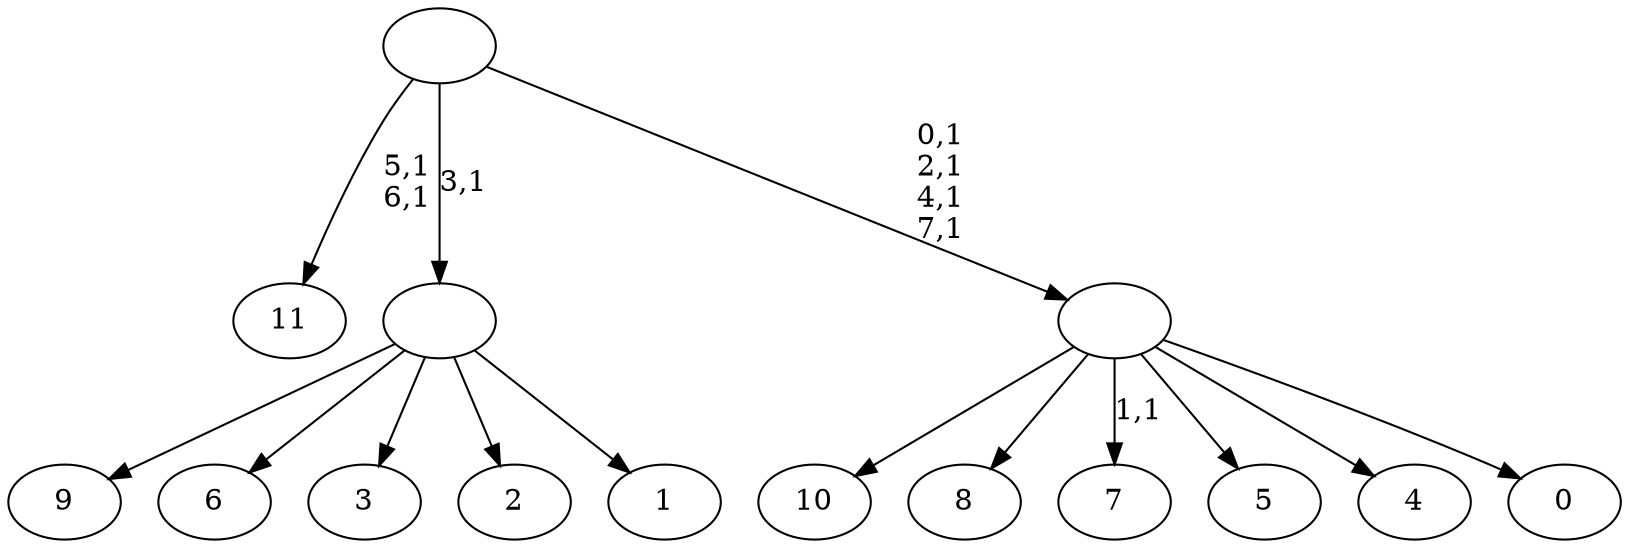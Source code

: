 digraph T {
	20 [label="11"]
	17 [label="10"]
	16 [label="9"]
	15 [label="8"]
	14 [label="7"]
	12 [label="6"]
	11 [label="5"]
	10 [label="4"]
	9 [label="3"]
	8 [label="2"]
	7 [label="1"]
	6 [label=""]
	5 [label="0"]
	4 [label=""]
	0 [label=""]
	6 -> 16 [label=""]
	6 -> 12 [label=""]
	6 -> 9 [label=""]
	6 -> 8 [label=""]
	6 -> 7 [label=""]
	4 -> 14 [label="1,1"]
	4 -> 17 [label=""]
	4 -> 15 [label=""]
	4 -> 11 [label=""]
	4 -> 10 [label=""]
	4 -> 5 [label=""]
	0 -> 4 [label="0,1\n2,1\n4,1\n7,1"]
	0 -> 20 [label="5,1\n6,1"]
	0 -> 6 [label="3,1"]
}
